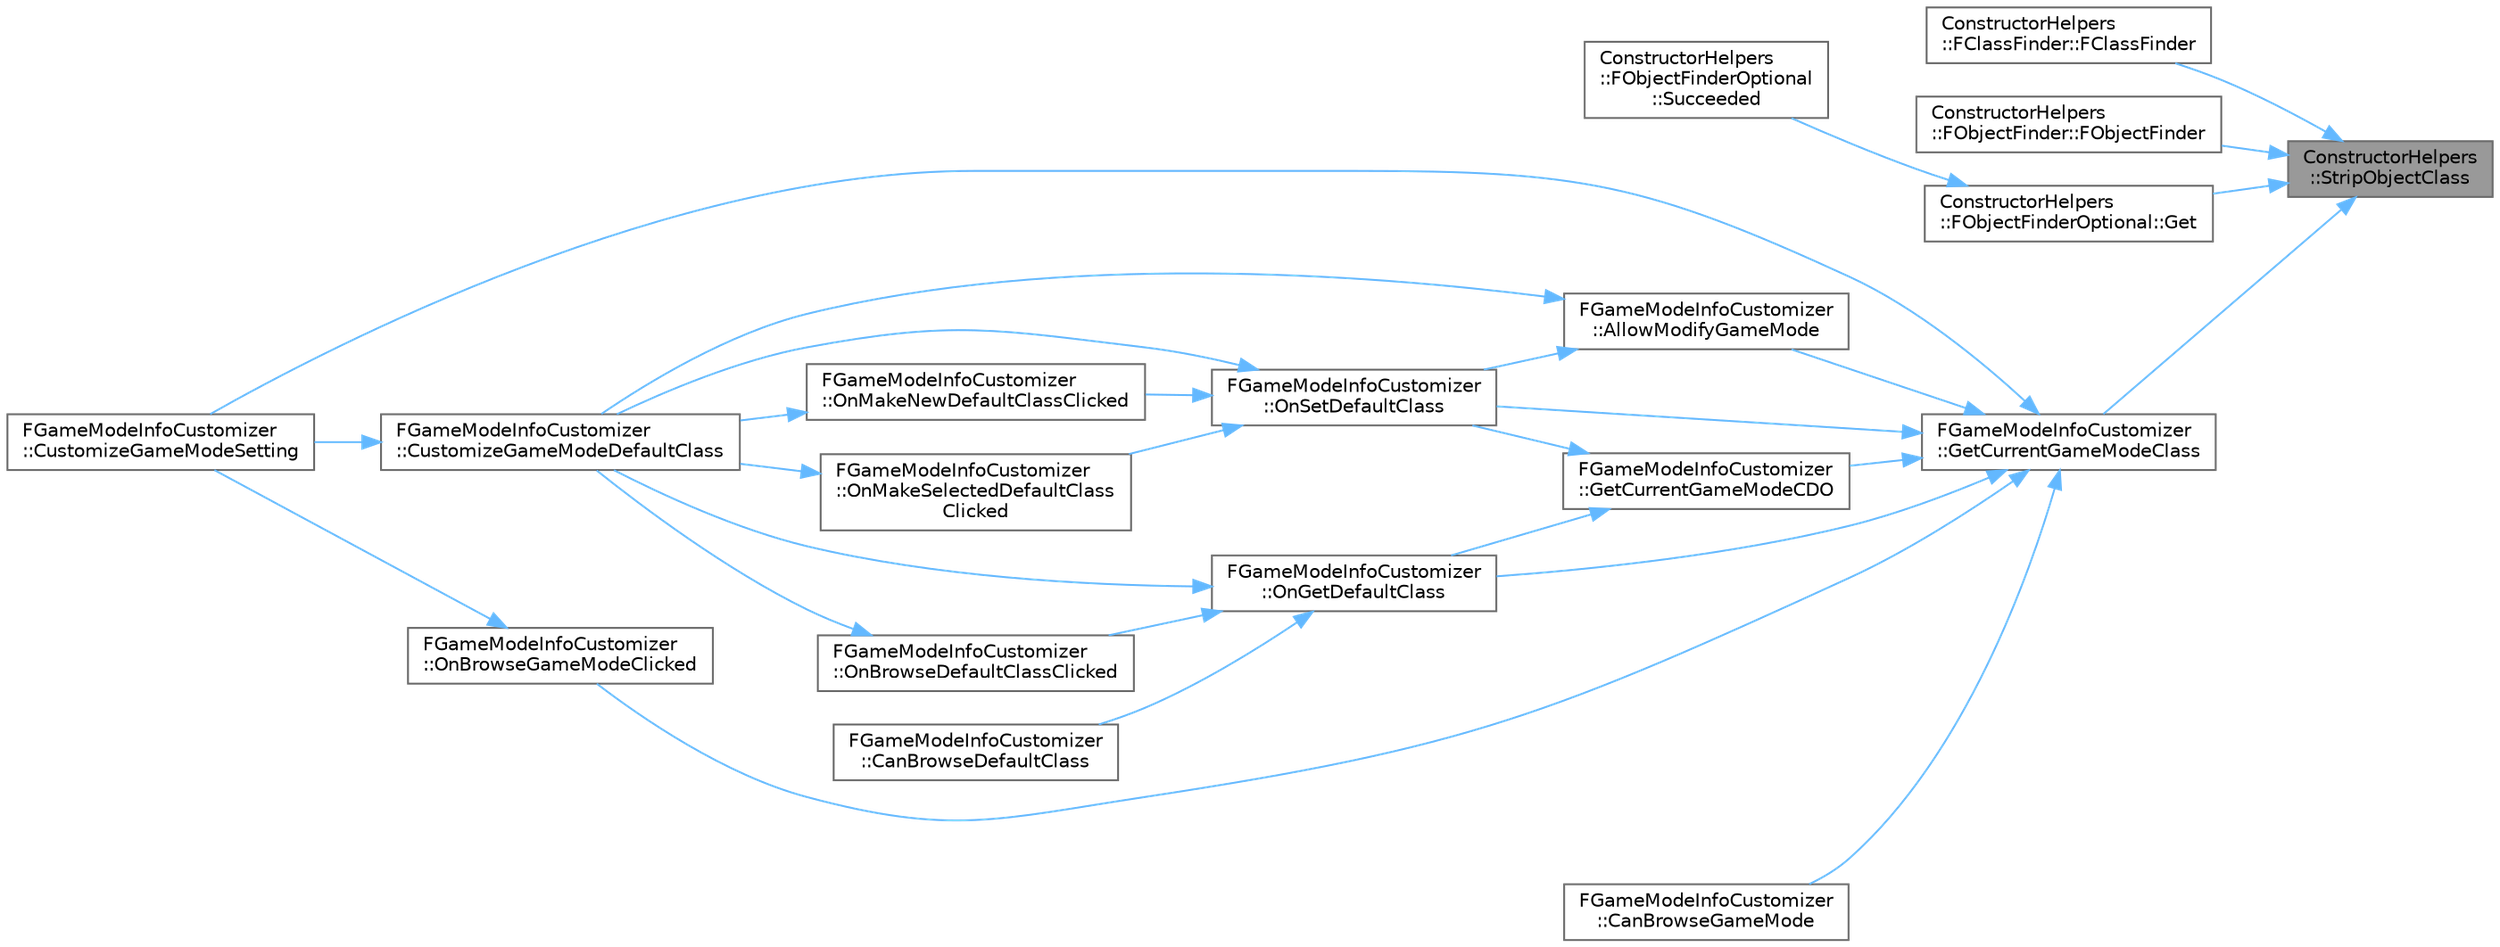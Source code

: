 digraph "ConstructorHelpers::StripObjectClass"
{
 // INTERACTIVE_SVG=YES
 // LATEX_PDF_SIZE
  bgcolor="transparent";
  edge [fontname=Helvetica,fontsize=10,labelfontname=Helvetica,labelfontsize=10];
  node [fontname=Helvetica,fontsize=10,shape=box,height=0.2,width=0.4];
  rankdir="RL";
  Node1 [id="Node000001",label="ConstructorHelpers\l::StripObjectClass",height=0.2,width=0.4,color="gray40", fillcolor="grey60", style="filled", fontcolor="black",tooltip="If there is an object class, strips it off."];
  Node1 -> Node2 [id="edge1_Node000001_Node000002",dir="back",color="steelblue1",style="solid",tooltip=" "];
  Node2 [id="Node000002",label="ConstructorHelpers\l::FClassFinder::FClassFinder",height=0.2,width=0.4,color="grey40", fillcolor="white", style="filled",URL="$db/d7b/structConstructorHelpers_1_1FClassFinder.html#a79a8639024d110dea497f1315e528d7c",tooltip=" "];
  Node1 -> Node3 [id="edge2_Node000001_Node000003",dir="back",color="steelblue1",style="solid",tooltip=" "];
  Node3 [id="Node000003",label="ConstructorHelpers\l::FObjectFinder::FObjectFinder",height=0.2,width=0.4,color="grey40", fillcolor="white", style="filled",URL="$d1/db6/structConstructorHelpers_1_1FObjectFinder.html#adb372615e267554e8ea62a435606f72f",tooltip=" "];
  Node1 -> Node4 [id="edge3_Node000001_Node000004",dir="back",color="steelblue1",style="solid",tooltip=" "];
  Node4 [id="Node000004",label="ConstructorHelpers\l::FObjectFinderOptional::Get",height=0.2,width=0.4,color="grey40", fillcolor="white", style="filled",URL="$d3/d06/structConstructorHelpers_1_1FObjectFinderOptional.html#a5cc3bb738949eaec57d7af06dbe9ba79",tooltip=" "];
  Node4 -> Node5 [id="edge4_Node000004_Node000005",dir="back",color="steelblue1",style="solid",tooltip=" "];
  Node5 [id="Node000005",label="ConstructorHelpers\l::FObjectFinderOptional\l::Succeeded",height=0.2,width=0.4,color="grey40", fillcolor="white", style="filled",URL="$d3/d06/structConstructorHelpers_1_1FObjectFinderOptional.html#a8e0e0e81775d145056490c5b3843a426",tooltip=" "];
  Node1 -> Node6 [id="edge5_Node000001_Node000006",dir="back",color="steelblue1",style="solid",tooltip=" "];
  Node6 [id="Node000006",label="FGameModeInfoCustomizer\l::GetCurrentGameModeClass",height=0.2,width=0.4,color="grey40", fillcolor="white", style="filled",URL="$d8/d99/classFGameModeInfoCustomizer.html#af92f862db9b706b4380fac31be448300",tooltip="Get the currently set GameMode class."];
  Node6 -> Node7 [id="edge6_Node000006_Node000007",dir="back",color="steelblue1",style="solid",tooltip=" "];
  Node7 [id="Node000007",label="FGameModeInfoCustomizer\l::AllowModifyGameMode",height=0.2,width=0.4,color="grey40", fillcolor="white", style="filled",URL="$d8/d99/classFGameModeInfoCustomizer.html#a490f16cd398c6b4d95dda016018a644f",tooltip="Are we allowed to modify the currently selected GameMode."];
  Node7 -> Node8 [id="edge7_Node000007_Node000008",dir="back",color="steelblue1",style="solid",tooltip=" "];
  Node8 [id="Node000008",label="FGameModeInfoCustomizer\l::CustomizeGameModeDefaultClass",height=0.2,width=0.4,color="grey40", fillcolor="white", style="filled",URL="$d8/d99/classFGameModeInfoCustomizer.html#a74d406f84c5b9f70518e8d34579a603e",tooltip="Create widget fo modifying a default class within the current GameMode."];
  Node8 -> Node9 [id="edge8_Node000008_Node000009",dir="back",color="steelblue1",style="solid",tooltip=" "];
  Node9 [id="Node000009",label="FGameModeInfoCustomizer\l::CustomizeGameModeSetting",height=0.2,width=0.4,color="grey40", fillcolor="white", style="filled",URL="$d8/d99/classFGameModeInfoCustomizer.html#ad7c2b7a819accac445cba2e1433a3540",tooltip="Add special customization for the GameMode setting."];
  Node7 -> Node10 [id="edge9_Node000007_Node000010",dir="back",color="steelblue1",style="solid",tooltip=" "];
  Node10 [id="Node000010",label="FGameModeInfoCustomizer\l::OnSetDefaultClass",height=0.2,width=0.4,color="grey40", fillcolor="white", style="filled",URL="$d8/d99/classFGameModeInfoCustomizer.html#a2a39d454a3b125216403449709824e10",tooltip="Set a new default class by property name."];
  Node10 -> Node8 [id="edge10_Node000010_Node000008",dir="back",color="steelblue1",style="solid",tooltip=" "];
  Node10 -> Node11 [id="edge11_Node000010_Node000011",dir="back",color="steelblue1",style="solid",tooltip=" "];
  Node11 [id="Node000011",label="FGameModeInfoCustomizer\l::OnMakeNewDefaultClassClicked",height=0.2,width=0.4,color="grey40", fillcolor="white", style="filled",URL="$d8/d99/classFGameModeInfoCustomizer.html#a428d5673e6f730b54cb9e4f82187c4ed",tooltip=" "];
  Node11 -> Node8 [id="edge12_Node000011_Node000008",dir="back",color="steelblue1",style="solid",tooltip=" "];
  Node10 -> Node12 [id="edge13_Node000010_Node000012",dir="back",color="steelblue1",style="solid",tooltip=" "];
  Node12 [id="Node000012",label="FGameModeInfoCustomizer\l::OnMakeSelectedDefaultClass\lClicked",height=0.2,width=0.4,color="grey40", fillcolor="white", style="filled",URL="$d8/d99/classFGameModeInfoCustomizer.html#a2dffcf1881b3be27497bee48e5ddf977",tooltip=" "];
  Node12 -> Node8 [id="edge14_Node000012_Node000008",dir="back",color="steelblue1",style="solid",tooltip=" "];
  Node6 -> Node13 [id="edge15_Node000006_Node000013",dir="back",color="steelblue1",style="solid",tooltip=" "];
  Node13 [id="Node000013",label="FGameModeInfoCustomizer\l::CanBrowseGameMode",height=0.2,width=0.4,color="grey40", fillcolor="white", style="filled",URL="$d8/d99/classFGameModeInfoCustomizer.html#a611407dd47fbf275d7350cd338bd5aa6",tooltip=" "];
  Node6 -> Node9 [id="edge16_Node000006_Node000009",dir="back",color="steelblue1",style="solid",tooltip=" "];
  Node6 -> Node14 [id="edge17_Node000006_Node000014",dir="back",color="steelblue1",style="solid",tooltip=" "];
  Node14 [id="Node000014",label="FGameModeInfoCustomizer\l::GetCurrentGameModeCDO",height=0.2,width=0.4,color="grey40", fillcolor="white", style="filled",URL="$d8/d99/classFGameModeInfoCustomizer.html#a47c69a11a8efe48e66c085093855c14e",tooltip="Get the CDO from the currently set GameMode class."];
  Node14 -> Node15 [id="edge18_Node000014_Node000015",dir="back",color="steelblue1",style="solid",tooltip=" "];
  Node15 [id="Node000015",label="FGameModeInfoCustomizer\l::OnGetDefaultClass",height=0.2,width=0.4,color="grey40", fillcolor="white", style="filled",URL="$d8/d99/classFGameModeInfoCustomizer.html#ae70cc0445daafb48bf878afa4117e04a",tooltip="Find the current default class by property name."];
  Node15 -> Node16 [id="edge19_Node000015_Node000016",dir="back",color="steelblue1",style="solid",tooltip=" "];
  Node16 [id="Node000016",label="FGameModeInfoCustomizer\l::CanBrowseDefaultClass",height=0.2,width=0.4,color="grey40", fillcolor="white", style="filled",URL="$d8/d99/classFGameModeInfoCustomizer.html#adb938be48350e148069517baa1285cae",tooltip=" "];
  Node15 -> Node8 [id="edge20_Node000015_Node000008",dir="back",color="steelblue1",style="solid",tooltip=" "];
  Node15 -> Node17 [id="edge21_Node000015_Node000017",dir="back",color="steelblue1",style="solid",tooltip=" "];
  Node17 [id="Node000017",label="FGameModeInfoCustomizer\l::OnBrowseDefaultClassClicked",height=0.2,width=0.4,color="grey40", fillcolor="white", style="filled",URL="$d8/d99/classFGameModeInfoCustomizer.html#ade2a81c392edec8282adfc6e30cab81d",tooltip=" "];
  Node17 -> Node8 [id="edge22_Node000017_Node000008",dir="back",color="steelblue1",style="solid",tooltip=" "];
  Node14 -> Node10 [id="edge23_Node000014_Node000010",dir="back",color="steelblue1",style="solid",tooltip=" "];
  Node6 -> Node18 [id="edge24_Node000006_Node000018",dir="back",color="steelblue1",style="solid",tooltip=" "];
  Node18 [id="Node000018",label="FGameModeInfoCustomizer\l::OnBrowseGameModeClicked",height=0.2,width=0.4,color="grey40", fillcolor="white", style="filled",URL="$d8/d99/classFGameModeInfoCustomizer.html#a15700723bc434c9b8c78b9a2ca65ad46",tooltip=" "];
  Node18 -> Node9 [id="edge25_Node000018_Node000009",dir="back",color="steelblue1",style="solid",tooltip=" "];
  Node6 -> Node15 [id="edge26_Node000006_Node000015",dir="back",color="steelblue1",style="solid",tooltip=" "];
  Node6 -> Node10 [id="edge27_Node000006_Node000010",dir="back",color="steelblue1",style="solid",tooltip=" "];
}
